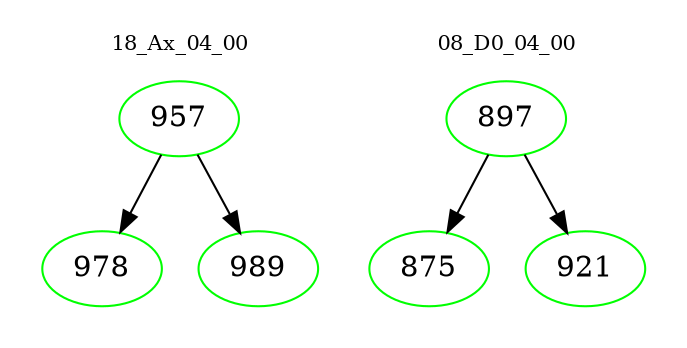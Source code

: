 digraph{
subgraph cluster_0 {
color = white
label = "18_Ax_04_00";
fontsize=10;
T0_957 [label="957", color="green"]
T0_957 -> T0_978 [color="black"]
T0_978 [label="978", color="green"]
T0_957 -> T0_989 [color="black"]
T0_989 [label="989", color="green"]
}
subgraph cluster_1 {
color = white
label = "08_D0_04_00";
fontsize=10;
T1_897 [label="897", color="green"]
T1_897 -> T1_875 [color="black"]
T1_875 [label="875", color="green"]
T1_897 -> T1_921 [color="black"]
T1_921 [label="921", color="green"]
}
}
